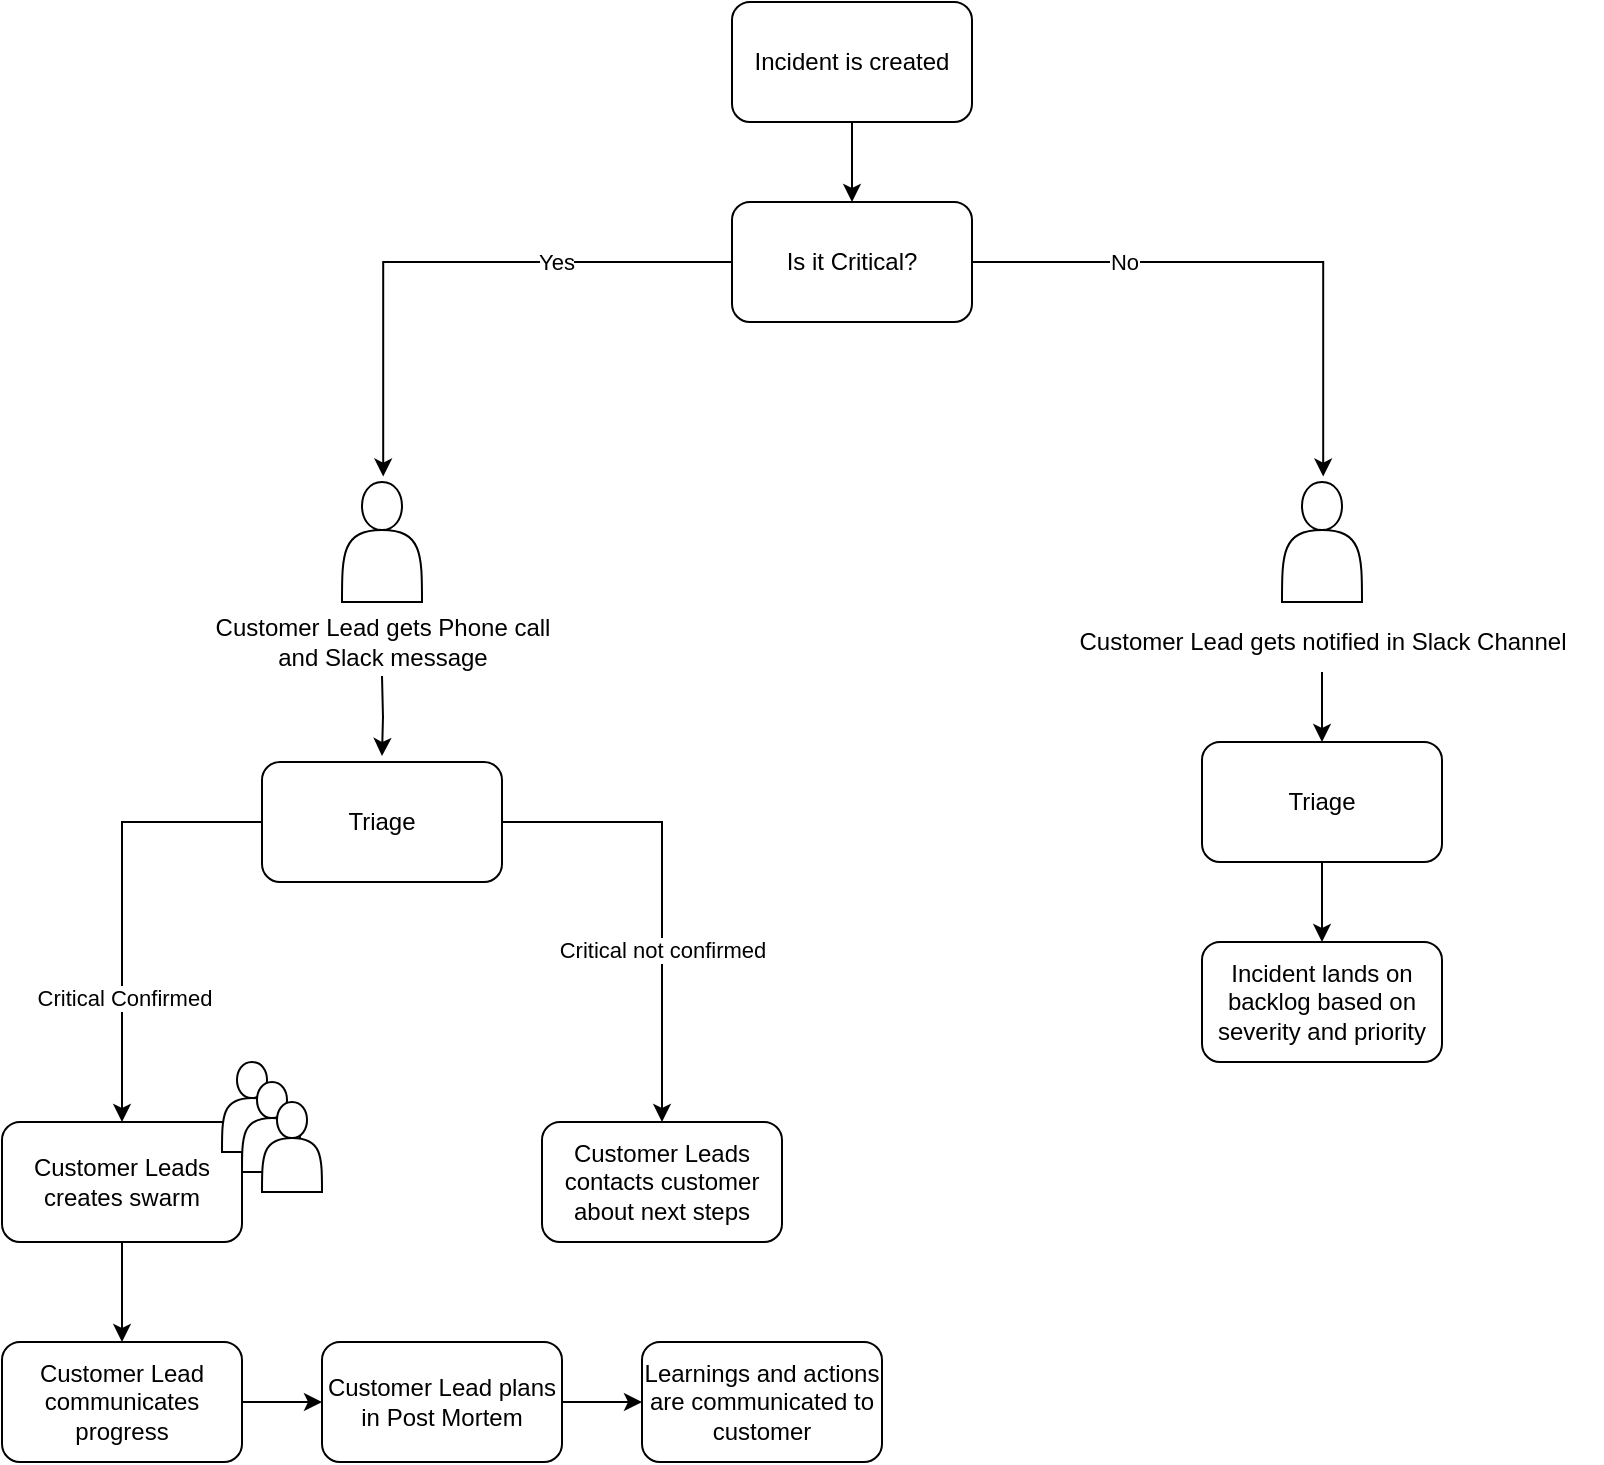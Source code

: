 <mxfile version="21.6.1" type="github">
  <diagram name="Page-1" id="e2m_MjljalxlRMD_yO8g">
    <mxGraphModel dx="2954" dy="1106" grid="1" gridSize="10" guides="1" tooltips="1" connect="1" arrows="1" fold="1" page="1" pageScale="1" pageWidth="850" pageHeight="1100" math="0" shadow="0">
      <root>
        <mxCell id="0" />
        <mxCell id="1" parent="0" />
        <mxCell id="lhqSYNXSjxgQieMXIHJc-1" value="" style="shape=actor;whiteSpace=wrap;html=1;" vertex="1" parent="1">
          <mxGeometry x="170" y="430" width="40" height="60" as="geometry" />
        </mxCell>
        <mxCell id="lhqSYNXSjxgQieMXIHJc-5" style="edgeStyle=orthogonalEdgeStyle;rounded=0;orthogonalLoop=1;jettySize=auto;html=1;entryX=0.5;entryY=0;entryDx=0;entryDy=0;" edge="1" parent="1" source="lhqSYNXSjxgQieMXIHJc-2" target="lhqSYNXSjxgQieMXIHJc-4">
          <mxGeometry relative="1" as="geometry" />
        </mxCell>
        <mxCell id="lhqSYNXSjxgQieMXIHJc-2" value="Incident is created " style="rounded=1;whiteSpace=wrap;html=1;" vertex="1" parent="1">
          <mxGeometry x="365" y="190" width="120" height="60" as="geometry" />
        </mxCell>
        <mxCell id="lhqSYNXSjxgQieMXIHJc-6" style="edgeStyle=orthogonalEdgeStyle;rounded=0;orthogonalLoop=1;jettySize=auto;html=1;entryX=0.515;entryY=-0.045;entryDx=0;entryDy=0;entryPerimeter=0;" edge="1" parent="1" source="lhqSYNXSjxgQieMXIHJc-4" target="lhqSYNXSjxgQieMXIHJc-1">
          <mxGeometry relative="1" as="geometry" />
        </mxCell>
        <mxCell id="lhqSYNXSjxgQieMXIHJc-7" value="Yes" style="edgeLabel;html=1;align=center;verticalAlign=middle;resizable=0;points=[];" vertex="1" connectable="0" parent="lhqSYNXSjxgQieMXIHJc-6">
          <mxGeometry x="-0.221" y="3" relative="1" as="geometry">
            <mxPoint x="21" y="-3" as="offset" />
          </mxGeometry>
        </mxCell>
        <mxCell id="lhqSYNXSjxgQieMXIHJc-8" style="edgeStyle=orthogonalEdgeStyle;rounded=0;orthogonalLoop=1;jettySize=auto;html=1;entryX=0.515;entryY=-0.045;entryDx=0;entryDy=0;entryPerimeter=0;" edge="1" parent="1" source="lhqSYNXSjxgQieMXIHJc-4" target="lhqSYNXSjxgQieMXIHJc-10">
          <mxGeometry relative="1" as="geometry">
            <mxPoint x="660" y="420" as="targetPoint" />
          </mxGeometry>
        </mxCell>
        <mxCell id="lhqSYNXSjxgQieMXIHJc-9" value="No" style="edgeLabel;html=1;align=center;verticalAlign=middle;resizable=0;points=[];" vertex="1" connectable="0" parent="lhqSYNXSjxgQieMXIHJc-8">
          <mxGeometry x="-0.462" relative="1" as="geometry">
            <mxPoint as="offset" />
          </mxGeometry>
        </mxCell>
        <mxCell id="lhqSYNXSjxgQieMXIHJc-4" value="Is it Critical?" style="rounded=1;whiteSpace=wrap;html=1;" vertex="1" parent="1">
          <mxGeometry x="365" y="290" width="120" height="60" as="geometry" />
        </mxCell>
        <mxCell id="lhqSYNXSjxgQieMXIHJc-10" value="" style="shape=actor;whiteSpace=wrap;html=1;" vertex="1" parent="1">
          <mxGeometry x="640" y="430" width="40" height="60" as="geometry" />
        </mxCell>
        <mxCell id="lhqSYNXSjxgQieMXIHJc-14" style="edgeStyle=orthogonalEdgeStyle;rounded=0;orthogonalLoop=1;jettySize=auto;html=1;entryX=0.5;entryY=0;entryDx=0;entryDy=0;" edge="1" parent="1">
          <mxGeometry relative="1" as="geometry">
            <mxPoint x="190" y="527" as="sourcePoint" />
            <mxPoint x="190" y="567" as="targetPoint" />
          </mxGeometry>
        </mxCell>
        <mxCell id="lhqSYNXSjxgQieMXIHJc-11" value="&lt;div&gt;Customer Lead gets Phone call &lt;br&gt;&lt;/div&gt;&lt;div&gt;and Slack message&lt;br&gt;&lt;/div&gt;" style="text;html=1;align=center;verticalAlign=middle;resizable=0;points=[];autosize=1;strokeColor=none;fillColor=none;" vertex="1" parent="1">
          <mxGeometry x="90" y="490" width="200" height="40" as="geometry" />
        </mxCell>
        <mxCell id="lhqSYNXSjxgQieMXIHJc-25" style="edgeStyle=orthogonalEdgeStyle;rounded=0;orthogonalLoop=1;jettySize=auto;html=1;entryX=0.5;entryY=0;entryDx=0;entryDy=0;" edge="1" parent="1" source="lhqSYNXSjxgQieMXIHJc-12" target="lhqSYNXSjxgQieMXIHJc-21">
          <mxGeometry relative="1" as="geometry" />
        </mxCell>
        <mxCell id="lhqSYNXSjxgQieMXIHJc-12" value="Customer Lead gets notified in Slack Channel" style="text;html=1;align=center;verticalAlign=middle;resizable=0;points=[];autosize=1;strokeColor=none;fillColor=none;" vertex="1" parent="1">
          <mxGeometry x="520" y="495" width="280" height="30" as="geometry" />
        </mxCell>
        <mxCell id="lhqSYNXSjxgQieMXIHJc-15" style="edgeStyle=orthogonalEdgeStyle;rounded=0;orthogonalLoop=1;jettySize=auto;html=1;" edge="1" parent="1" source="lhqSYNXSjxgQieMXIHJc-13" target="lhqSYNXSjxgQieMXIHJc-17">
          <mxGeometry relative="1" as="geometry">
            <mxPoint x="60" y="730" as="targetPoint" />
          </mxGeometry>
        </mxCell>
        <mxCell id="lhqSYNXSjxgQieMXIHJc-16" value="Critical Confirmed" style="edgeLabel;html=1;align=center;verticalAlign=middle;resizable=0;points=[];" vertex="1" connectable="0" parent="lhqSYNXSjxgQieMXIHJc-15">
          <mxGeometry x="0.434" y="1" relative="1" as="geometry">
            <mxPoint as="offset" />
          </mxGeometry>
        </mxCell>
        <mxCell id="lhqSYNXSjxgQieMXIHJc-18" style="edgeStyle=orthogonalEdgeStyle;rounded=0;orthogonalLoop=1;jettySize=auto;html=1;exitX=1;exitY=0.5;exitDx=0;exitDy=0;entryX=0.5;entryY=0;entryDx=0;entryDy=0;" edge="1" parent="1" source="lhqSYNXSjxgQieMXIHJc-13" target="lhqSYNXSjxgQieMXIHJc-19">
          <mxGeometry relative="1" as="geometry">
            <mxPoint x="330" y="740" as="targetPoint" />
          </mxGeometry>
        </mxCell>
        <mxCell id="lhqSYNXSjxgQieMXIHJc-20" value="Critical not confirmed" style="edgeLabel;html=1;align=center;verticalAlign=middle;resizable=0;points=[];" vertex="1" connectable="0" parent="lhqSYNXSjxgQieMXIHJc-18">
          <mxGeometry x="0.253" relative="1" as="geometry">
            <mxPoint as="offset" />
          </mxGeometry>
        </mxCell>
        <mxCell id="lhqSYNXSjxgQieMXIHJc-13" value="Triage" style="rounded=1;whiteSpace=wrap;html=1;" vertex="1" parent="1">
          <mxGeometry x="130" y="570" width="120" height="60" as="geometry" />
        </mxCell>
        <mxCell id="lhqSYNXSjxgQieMXIHJc-33" style="edgeStyle=orthogonalEdgeStyle;rounded=0;orthogonalLoop=1;jettySize=auto;html=1;exitX=0.5;exitY=1;exitDx=0;exitDy=0;entryX=0.5;entryY=0;entryDx=0;entryDy=0;" edge="1" parent="1" source="lhqSYNXSjxgQieMXIHJc-17" target="lhqSYNXSjxgQieMXIHJc-30">
          <mxGeometry relative="1" as="geometry" />
        </mxCell>
        <mxCell id="lhqSYNXSjxgQieMXIHJc-17" value="Customer Leads creates swarm" style="rounded=1;whiteSpace=wrap;html=1;" vertex="1" parent="1">
          <mxGeometry y="750" width="120" height="60" as="geometry" />
        </mxCell>
        <mxCell id="lhqSYNXSjxgQieMXIHJc-19" value="Customer Leads contacts customer about next steps" style="rounded=1;whiteSpace=wrap;html=1;" vertex="1" parent="1">
          <mxGeometry x="270" y="750" width="120" height="60" as="geometry" />
        </mxCell>
        <mxCell id="lhqSYNXSjxgQieMXIHJc-27" value="" style="edgeStyle=orthogonalEdgeStyle;rounded=0;orthogonalLoop=1;jettySize=auto;html=1;" edge="1" parent="1" source="lhqSYNXSjxgQieMXIHJc-21" target="lhqSYNXSjxgQieMXIHJc-22">
          <mxGeometry relative="1" as="geometry" />
        </mxCell>
        <mxCell id="lhqSYNXSjxgQieMXIHJc-21" value="Triage" style="rounded=1;whiteSpace=wrap;html=1;" vertex="1" parent="1">
          <mxGeometry x="600" y="560" width="120" height="60" as="geometry" />
        </mxCell>
        <mxCell id="lhqSYNXSjxgQieMXIHJc-22" value="Incident lands on backlog based on severity and priority " style="rounded=1;whiteSpace=wrap;html=1;" vertex="1" parent="1">
          <mxGeometry x="600" y="660" width="120" height="60" as="geometry" />
        </mxCell>
        <mxCell id="lhqSYNXSjxgQieMXIHJc-34" style="edgeStyle=orthogonalEdgeStyle;rounded=0;orthogonalLoop=1;jettySize=auto;html=1;exitX=1;exitY=0.5;exitDx=0;exitDy=0;entryX=0;entryY=0.5;entryDx=0;entryDy=0;" edge="1" parent="1" source="lhqSYNXSjxgQieMXIHJc-30" target="lhqSYNXSjxgQieMXIHJc-31">
          <mxGeometry relative="1" as="geometry" />
        </mxCell>
        <mxCell id="lhqSYNXSjxgQieMXIHJc-30" value="Customer Lead communicates progress " style="rounded=1;whiteSpace=wrap;html=1;" vertex="1" parent="1">
          <mxGeometry y="860" width="120" height="60" as="geometry" />
        </mxCell>
        <mxCell id="lhqSYNXSjxgQieMXIHJc-35" value="" style="edgeStyle=orthogonalEdgeStyle;rounded=0;orthogonalLoop=1;jettySize=auto;html=1;" edge="1" parent="1" source="lhqSYNXSjxgQieMXIHJc-31" target="lhqSYNXSjxgQieMXIHJc-32">
          <mxGeometry relative="1" as="geometry" />
        </mxCell>
        <mxCell id="lhqSYNXSjxgQieMXIHJc-31" value="Customer Lead plans in Post Mortem" style="rounded=1;whiteSpace=wrap;html=1;" vertex="1" parent="1">
          <mxGeometry x="160" y="860" width="120" height="60" as="geometry" />
        </mxCell>
        <mxCell id="lhqSYNXSjxgQieMXIHJc-32" value="Learnings and actions are communicated to customer" style="rounded=1;whiteSpace=wrap;html=1;" vertex="1" parent="1">
          <mxGeometry x="320" y="860" width="120" height="60" as="geometry" />
        </mxCell>
        <mxCell id="lhqSYNXSjxgQieMXIHJc-36" value="" style="shape=actor;whiteSpace=wrap;html=1;" vertex="1" parent="1">
          <mxGeometry x="110" y="720" width="30" height="45" as="geometry" />
        </mxCell>
        <mxCell id="lhqSYNXSjxgQieMXIHJc-37" value="" style="shape=actor;whiteSpace=wrap;html=1;" vertex="1" parent="1">
          <mxGeometry x="120" y="730" width="30" height="45" as="geometry" />
        </mxCell>
        <mxCell id="lhqSYNXSjxgQieMXIHJc-38" value="" style="shape=actor;whiteSpace=wrap;html=1;" vertex="1" parent="1">
          <mxGeometry x="130" y="740" width="30" height="45" as="geometry" />
        </mxCell>
      </root>
    </mxGraphModel>
  </diagram>
</mxfile>
